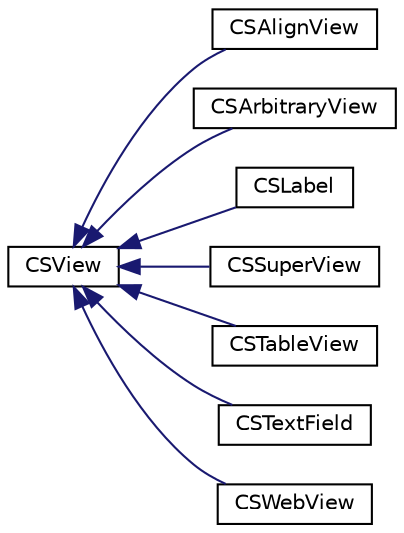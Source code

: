 digraph "Graphical Class Hierarchy"
{
  edge [fontname="Helvetica",fontsize="10",labelfontname="Helvetica",labelfontsize="10"];
  node [fontname="Helvetica",fontsize="10",shape=record];
  rankdir="LR";
  Node0 [label="CSView",height=0.2,width=0.4,color="black", fillcolor="white", style="filled",URL="$classCSView.html",tooltip="A generic view. "];
  Node0 -> Node1 [dir="back",color="midnightblue",fontsize="10",style="solid",fontname="Helvetica"];
  Node1 [label="CSAlignView",height=0.2,width=0.4,color="black", fillcolor="white", style="filled",URL="$classCSAlignView.html",tooltip="A view that aligns multiple subviews in a line. "];
  Node0 -> Node2 [dir="back",color="midnightblue",fontsize="10",style="solid",fontname="Helvetica"];
  Node2 [label="CSArbitraryView",height=0.2,width=0.4,color="black", fillcolor="white", style="filled",URL="$classCSArbitraryView.html",tooltip="A label. "];
  Node0 -> Node3 [dir="back",color="midnightblue",fontsize="10",style="solid",fontname="Helvetica"];
  Node3 [label="CSLabel",height=0.2,width=0.4,color="black", fillcolor="white", style="filled",URL="$classCSLabel.html",tooltip="A label. "];
  Node0 -> Node4 [dir="back",color="midnightblue",fontsize="10",style="solid",fontname="Helvetica"];
  Node4 [label="CSSuperView",height=0.2,width=0.4,color="black", fillcolor="white", style="filled",URL="$classCSSuperView.html",tooltip="A superview that can contain subviews. "];
  Node0 -> Node5 [dir="back",color="midnightblue",fontsize="10",style="solid",fontname="Helvetica"];
  Node5 [label="CSTableView",height=0.2,width=0.4,color="black", fillcolor="white", style="filled",URL="$classCSTableView.html",tooltip="A table. "];
  Node0 -> Node6 [dir="back",color="midnightblue",fontsize="10",style="solid",fontname="Helvetica"];
  Node6 [label="CSTextField",height=0.2,width=0.4,color="black", fillcolor="white", style="filled",URL="$classCSTextField.html",tooltip="A text field. "];
  Node0 -> Node7 [dir="back",color="midnightblue",fontsize="10",style="solid",fontname="Helvetica"];
  Node7 [label="CSWebView",height=0.2,width=0.4,color="black", fillcolor="white", style="filled",URL="$classCSWebView.html",tooltip="A view displaying a web page. "];
}
